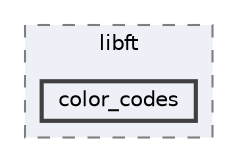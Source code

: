 digraph "lib/libft/color_codes"
{
 // LATEX_PDF_SIZE
  bgcolor="transparent";
  edge [fontname=Helvetica,fontsize=10,labelfontname=Helvetica,labelfontsize=10];
  node [fontname=Helvetica,fontsize=10,shape=box,height=0.2,width=0.4];
  compound=true
  subgraph clusterdir_c9da52723279fdd7d12e00356892e9e5 {
    graph [ bgcolor="#edf0f7", pencolor="grey50", label="libft", fontname=Helvetica,fontsize=10 style="filled,dashed", URL="dir_c9da52723279fdd7d12e00356892e9e5.html",tooltip=""]
  dir_1e3a86fc5d3567cf819ca1e646df3b25 [label="color_codes", fillcolor="#edf0f7", color="grey25", style="filled,bold", URL="dir_1e3a86fc5d3567cf819ca1e646df3b25.html",tooltip=""];
  }
}
